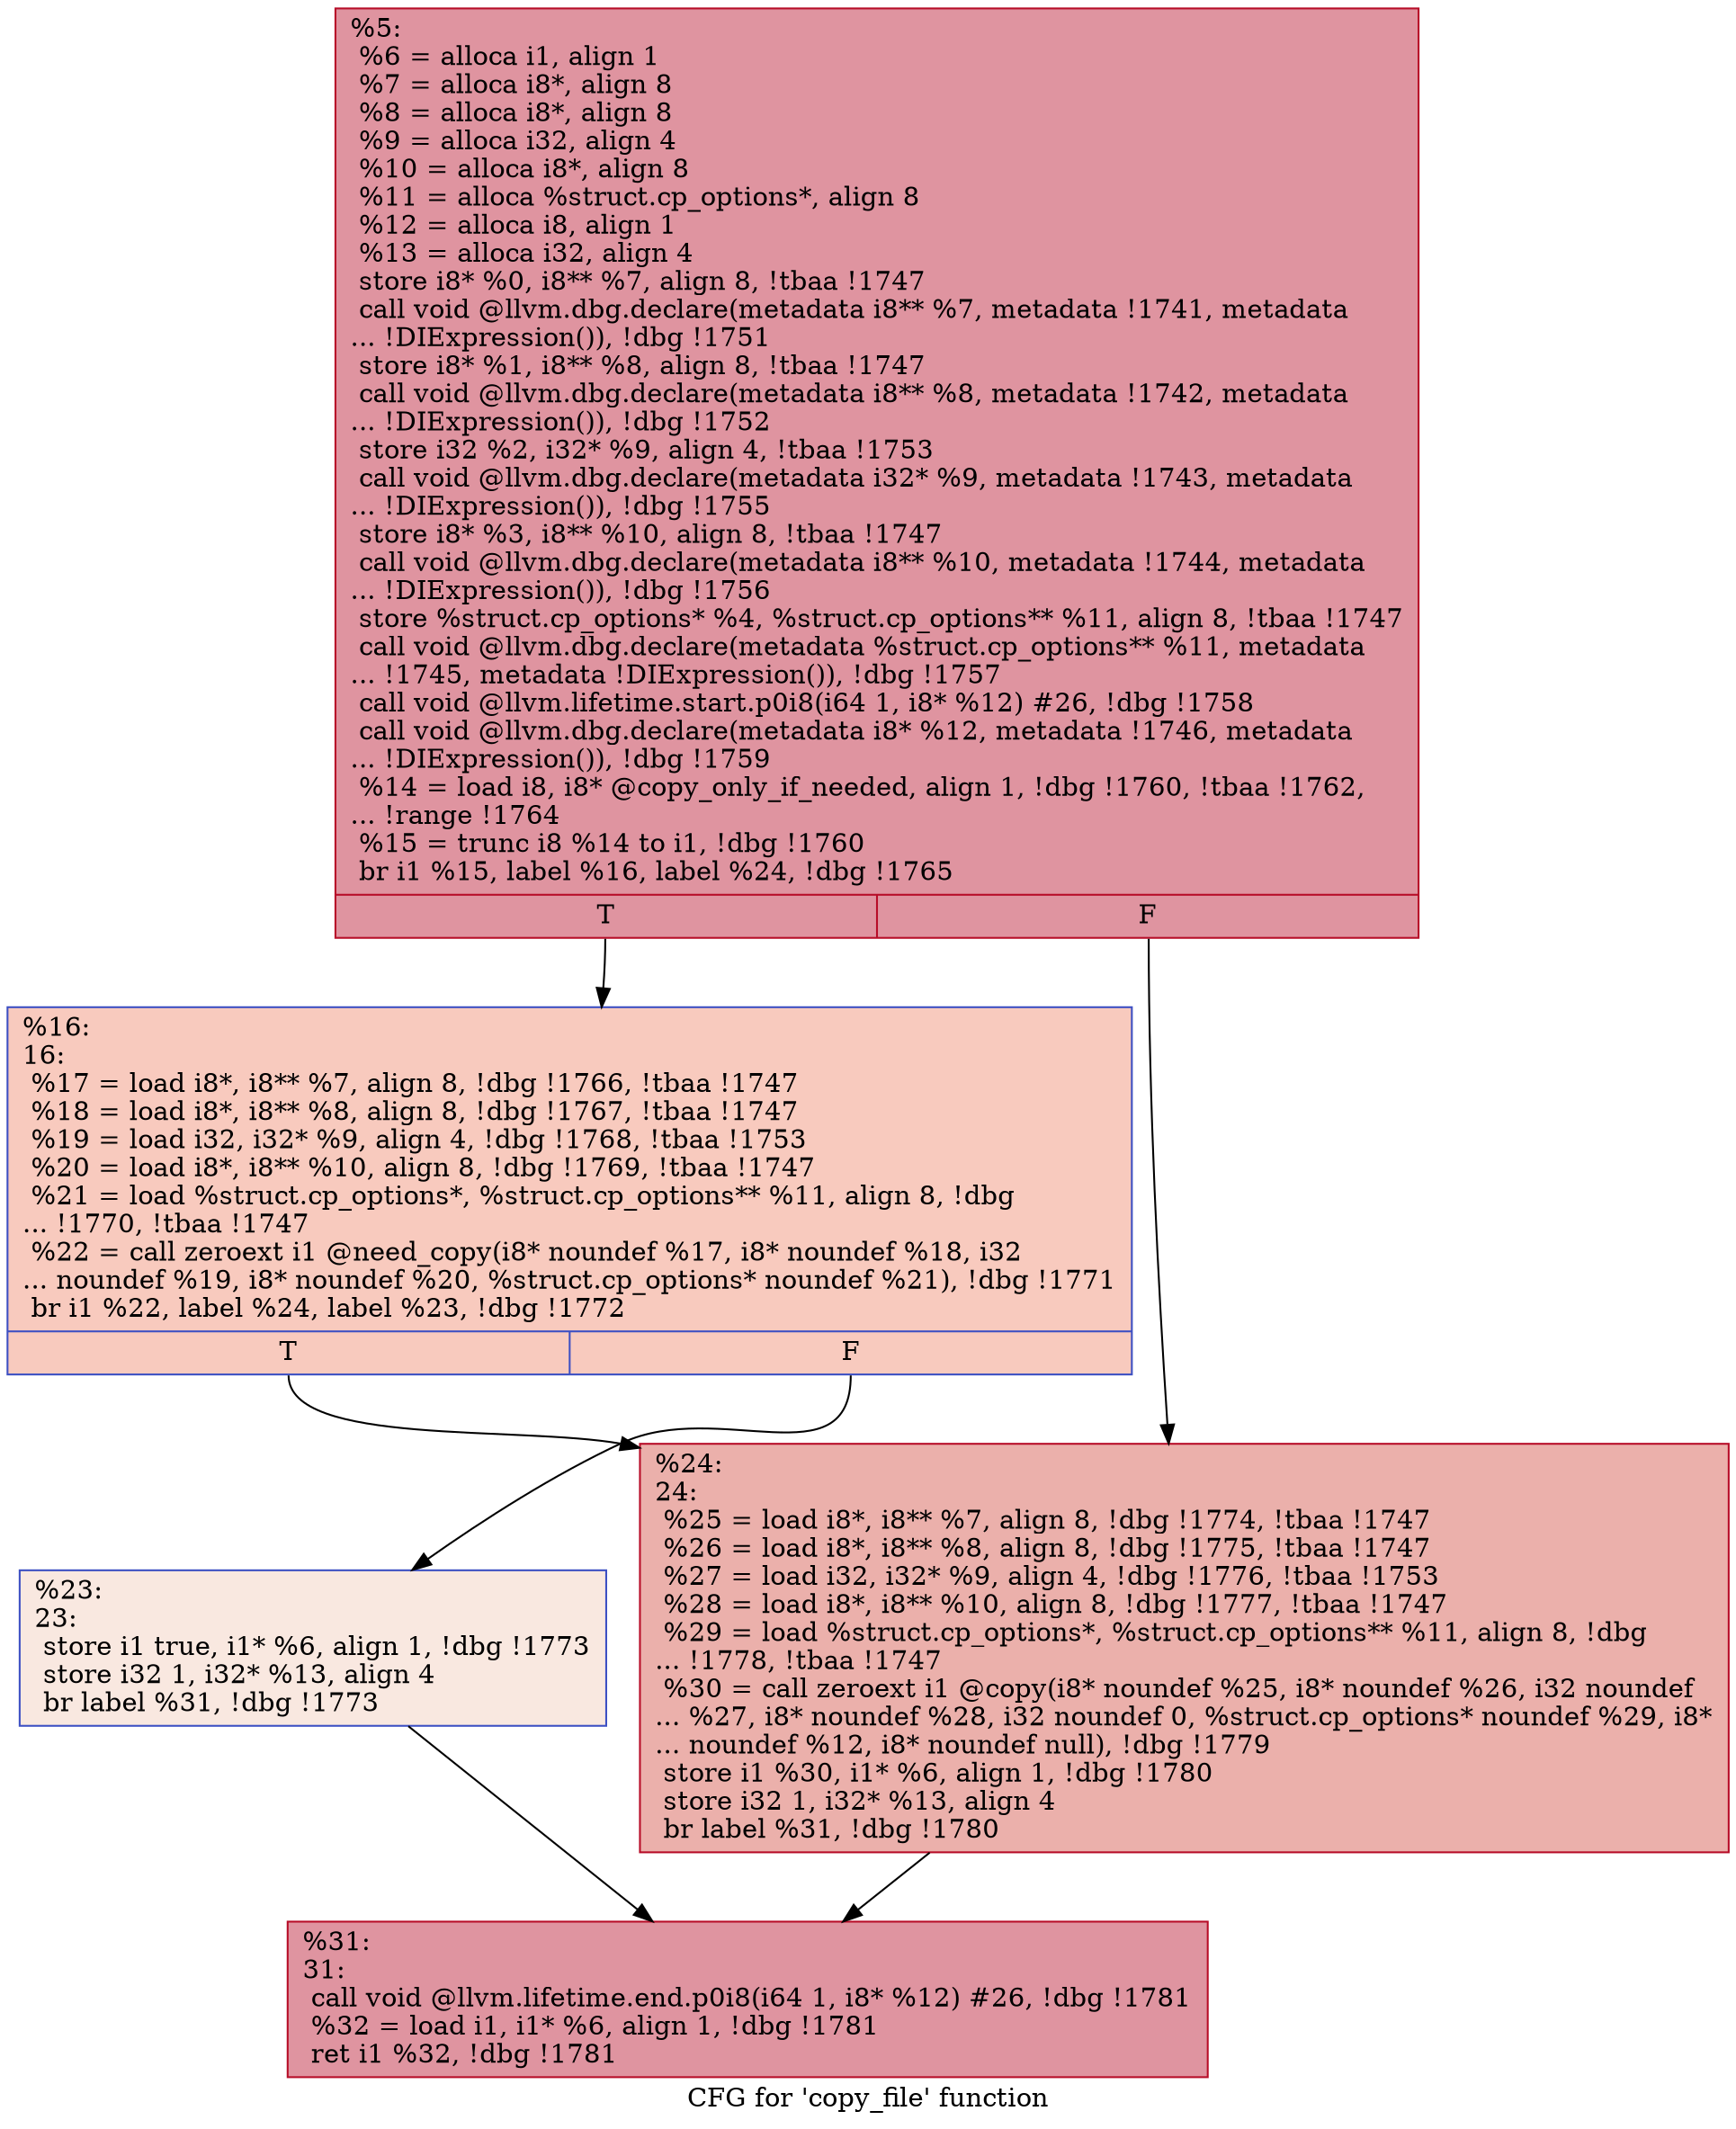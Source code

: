 digraph "CFG for 'copy_file' function" {
	label="CFG for 'copy_file' function";

	Node0x16eb2e0 [shape=record,color="#b70d28ff", style=filled, fillcolor="#b70d2870",label="{%5:\l  %6 = alloca i1, align 1\l  %7 = alloca i8*, align 8\l  %8 = alloca i8*, align 8\l  %9 = alloca i32, align 4\l  %10 = alloca i8*, align 8\l  %11 = alloca %struct.cp_options*, align 8\l  %12 = alloca i8, align 1\l  %13 = alloca i32, align 4\l  store i8* %0, i8** %7, align 8, !tbaa !1747\l  call void @llvm.dbg.declare(metadata i8** %7, metadata !1741, metadata\l... !DIExpression()), !dbg !1751\l  store i8* %1, i8** %8, align 8, !tbaa !1747\l  call void @llvm.dbg.declare(metadata i8** %8, metadata !1742, metadata\l... !DIExpression()), !dbg !1752\l  store i32 %2, i32* %9, align 4, !tbaa !1753\l  call void @llvm.dbg.declare(metadata i32* %9, metadata !1743, metadata\l... !DIExpression()), !dbg !1755\l  store i8* %3, i8** %10, align 8, !tbaa !1747\l  call void @llvm.dbg.declare(metadata i8** %10, metadata !1744, metadata\l... !DIExpression()), !dbg !1756\l  store %struct.cp_options* %4, %struct.cp_options** %11, align 8, !tbaa !1747\l  call void @llvm.dbg.declare(metadata %struct.cp_options** %11, metadata\l... !1745, metadata !DIExpression()), !dbg !1757\l  call void @llvm.lifetime.start.p0i8(i64 1, i8* %12) #26, !dbg !1758\l  call void @llvm.dbg.declare(metadata i8* %12, metadata !1746, metadata\l... !DIExpression()), !dbg !1759\l  %14 = load i8, i8* @copy_only_if_needed, align 1, !dbg !1760, !tbaa !1762,\l... !range !1764\l  %15 = trunc i8 %14 to i1, !dbg !1760\l  br i1 %15, label %16, label %24, !dbg !1765\l|{<s0>T|<s1>F}}"];
	Node0x16eb2e0:s0 -> Node0x16eb3a0;
	Node0x16eb2e0:s1 -> Node0x16eb440;
	Node0x16eb3a0 [shape=record,color="#3d50c3ff", style=filled, fillcolor="#ef886b70",label="{%16:\l16:                                               \l  %17 = load i8*, i8** %7, align 8, !dbg !1766, !tbaa !1747\l  %18 = load i8*, i8** %8, align 8, !dbg !1767, !tbaa !1747\l  %19 = load i32, i32* %9, align 4, !dbg !1768, !tbaa !1753\l  %20 = load i8*, i8** %10, align 8, !dbg !1769, !tbaa !1747\l  %21 = load %struct.cp_options*, %struct.cp_options** %11, align 8, !dbg\l... !1770, !tbaa !1747\l  %22 = call zeroext i1 @need_copy(i8* noundef %17, i8* noundef %18, i32\l... noundef %19, i8* noundef %20, %struct.cp_options* noundef %21), !dbg !1771\l  br i1 %22, label %24, label %23, !dbg !1772\l|{<s0>T|<s1>F}}"];
	Node0x16eb3a0:s0 -> Node0x16eb440;
	Node0x16eb3a0:s1 -> Node0x16eb3f0;
	Node0x16eb3f0 [shape=record,color="#3d50c3ff", style=filled, fillcolor="#f1ccb870",label="{%23:\l23:                                               \l  store i1 true, i1* %6, align 1, !dbg !1773\l  store i32 1, i32* %13, align 4\l  br label %31, !dbg !1773\l}"];
	Node0x16eb3f0 -> Node0x16eb490;
	Node0x16eb440 [shape=record,color="#b70d28ff", style=filled, fillcolor="#d24b4070",label="{%24:\l24:                                               \l  %25 = load i8*, i8** %7, align 8, !dbg !1774, !tbaa !1747\l  %26 = load i8*, i8** %8, align 8, !dbg !1775, !tbaa !1747\l  %27 = load i32, i32* %9, align 4, !dbg !1776, !tbaa !1753\l  %28 = load i8*, i8** %10, align 8, !dbg !1777, !tbaa !1747\l  %29 = load %struct.cp_options*, %struct.cp_options** %11, align 8, !dbg\l... !1778, !tbaa !1747\l  %30 = call zeroext i1 @copy(i8* noundef %25, i8* noundef %26, i32 noundef\l... %27, i8* noundef %28, i32 noundef 0, %struct.cp_options* noundef %29, i8*\l... noundef %12, i8* noundef null), !dbg !1779\l  store i1 %30, i1* %6, align 1, !dbg !1780\l  store i32 1, i32* %13, align 4\l  br label %31, !dbg !1780\l}"];
	Node0x16eb440 -> Node0x16eb490;
	Node0x16eb490 [shape=record,color="#b70d28ff", style=filled, fillcolor="#b70d2870",label="{%31:\l31:                                               \l  call void @llvm.lifetime.end.p0i8(i64 1, i8* %12) #26, !dbg !1781\l  %32 = load i1, i1* %6, align 1, !dbg !1781\l  ret i1 %32, !dbg !1781\l}"];
}

